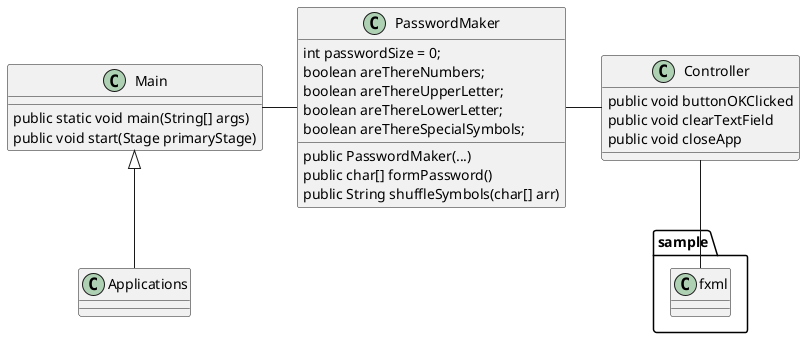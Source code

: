 @startuml

Main <|-- Applications
Main-PasswordMaker
PasswordMaker-Controller
Controller --sample.fxml

class Main {
public static void main(String[] args)
public void start(Stage primaryStage)
}

class Controller{
public void buttonOKClicked
public void clearTextField
public void closeApp
}
class PasswordMaker{
    int passwordSize = 0;
    boolean areThereNumbers;
    boolean areThereUpperLetter;
    boolean areThereLowerLetter;
    boolean areThereSpecialSymbols;
    public PasswordMaker(...)
    public char[] formPassword()
    public String shuffleSymbols(char[] arr)
}
@enduml